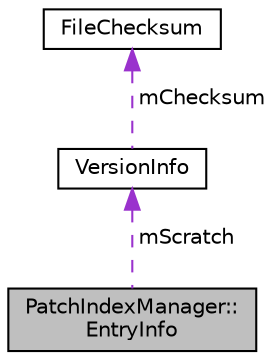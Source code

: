 digraph "PatchIndexManager::EntryInfo"
{
  edge [fontname="Helvetica",fontsize="10",labelfontname="Helvetica",labelfontsize="10"];
  node [fontname="Helvetica",fontsize="10",shape=record];
  Node1 [label="PatchIndexManager::\lEntryInfo",height=0.2,width=0.4,color="black", fillcolor="grey75", style="filled" fontcolor="black"];
  Node2 -> Node1 [dir="back",color="darkorchid3",fontsize="10",style="dashed",label=" mScratch" ,fontname="Helvetica"];
  Node2 [label="VersionInfo",height=0.2,width=0.4,color="black", fillcolor="white", style="filled",URL="$structRNReplicaNet_1_1RNLobby_1_1PatchIndexManager_1_1VersionInfo.html"];
  Node3 -> Node2 [dir="back",color="darkorchid3",fontsize="10",style="dashed",label=" mChecksum" ,fontname="Helvetica"];
  Node3 [label="FileChecksum",height=0.2,width=0.4,color="black", fillcolor="white", style="filled",URL="$structRNReplicaNet_1_1RNLobby_1_1ScanPath_1_1FileChecksum.html"];
}
